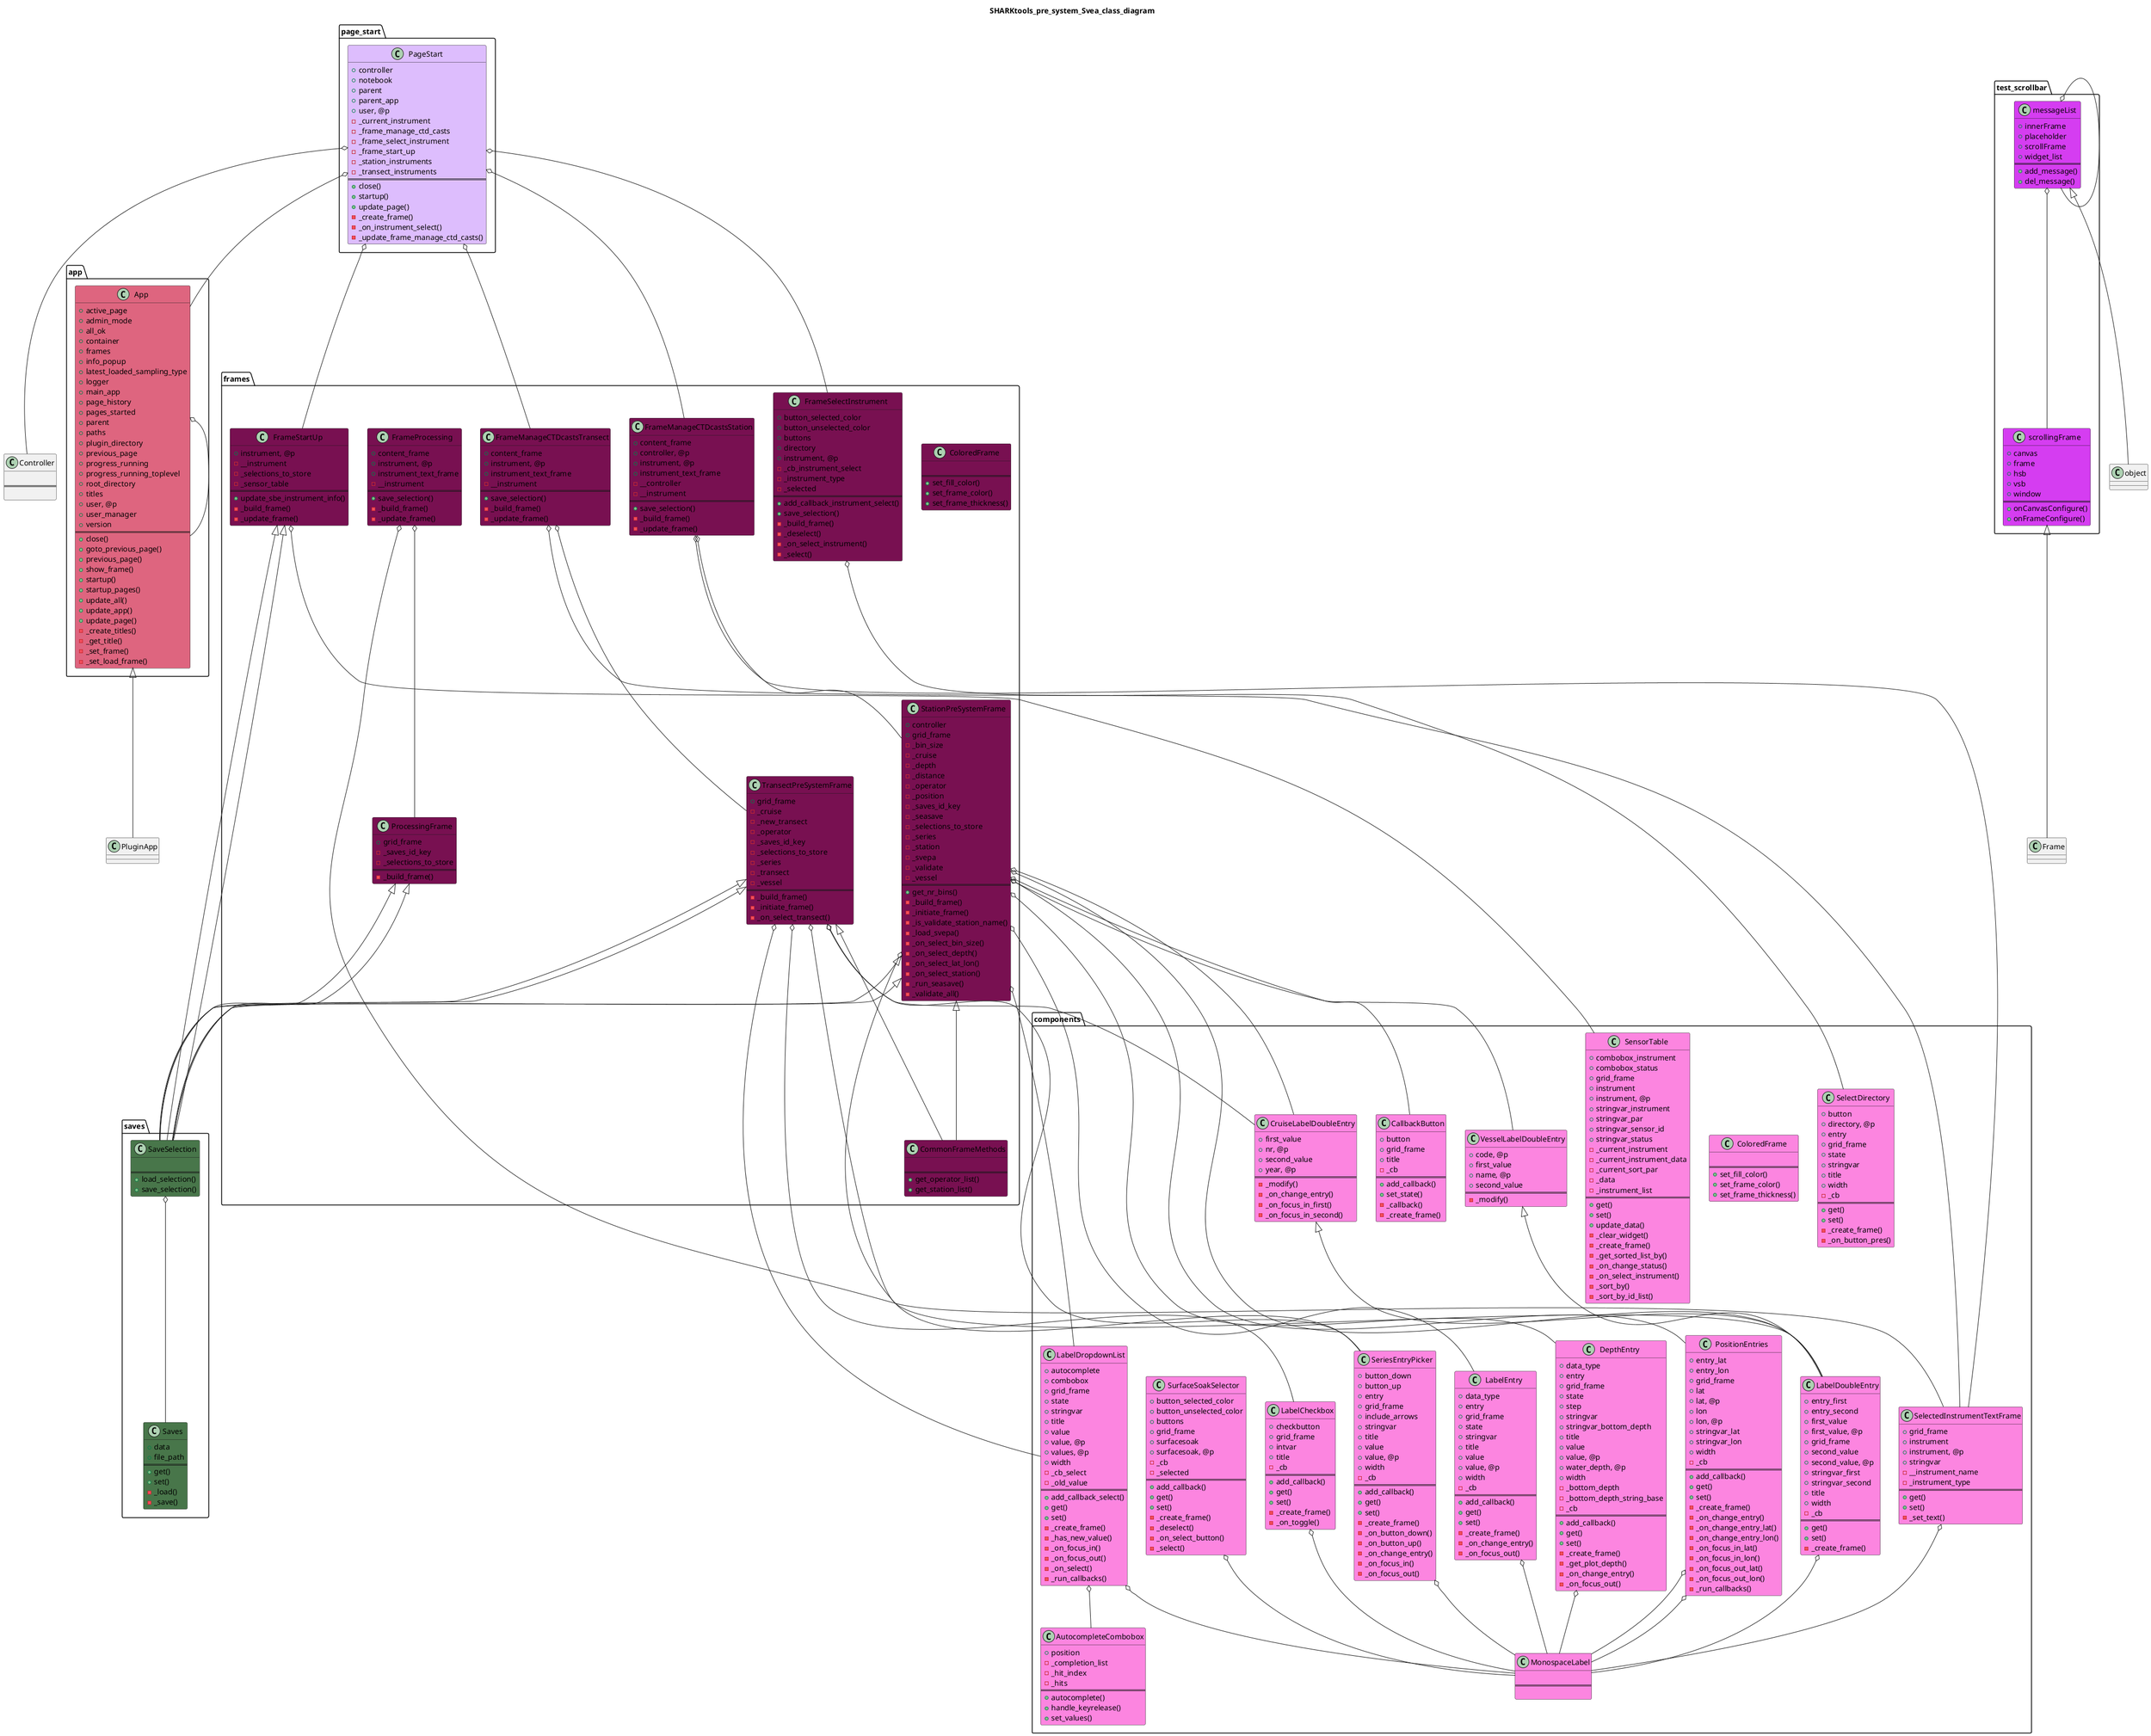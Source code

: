 @startuml

title SHARKtools_pre_system_Svea_class_diagram

class Controller  {
	
==
	
}

class app.App #DE657F {
	+active_page
	+admin_mode
	+all_ok
	+container
	+frames
	+info_popup
	+latest_loaded_sampling_type
	+logger
	+main_app
	+page_history
	+pages_started
	+parent
	+paths
	+plugin_directory
	+previous_page
	+progress_running
	+progress_running_toplevel
	+root_directory
	+titles
	+user, @p
	+user_manager
	+version
==
	+close()
	+goto_previous_page()
	+previous_page()
	+show_frame()
	+startup()
	+startup_pages()
	+update_all()
	+update_app()
	+update_page()
	-_create_titles()
	-_get_title()
	-_set_frame()
	-_set_load_frame()
}

class components.AutocompleteCombobox #FC85E0 {
	+position
	-_completion_list
	-_hit_index
	-_hits
==
	+autocomplete()
	+handle_keyrelease()
	+set_values()
}

class components.CallbackButton #FC85E0 {
	+button
	+grid_frame
	+title
	-_cb
==
	+add_callback()
	+set_state()
	-_callback()
	-_create_frame()
}

class components.ColoredFrame #FC85E0 {
	
==
	+set_fill_color()
	+set_frame_color()
	+set_frame_thickness()
}

class components.CruiseLabelDoubleEntry #FC85E0 {
	+first_value
	+nr, @p
	+second_value
	+year, @p
==
	-_modify()
	-_on_change_entry()
	-_on_focus_in_first()
	-_on_focus_in_second()
}

class components.DepthEntry #FC85E0 {
	+data_type
	+entry
	+grid_frame
	+state
	+step
	+stringvar
	+stringvar_bottom_depth
	+title
	+value
	+value, @p
	+water_depth, @p
	+width
	-_bottom_depth
	-_bottom_depth_string_base
	-_cb
==
	+add_callback()
	+get()
	+set()
	-_create_frame()
	-_get_plot_depth()
	-_on_change_entry()
	-_on_focus_out()
}

class components.LabelCheckbox #FC85E0 {
	+checkbutton
	+grid_frame
	+intvar
	+title
	-_cb
==
	+add_callback()
	+get()
	+set()
	-_create_frame()
	-_on_toggle()
}

class components.LabelDoubleEntry #FC85E0 {
	+entry_first
	+entry_second
	+first_value
	+first_value, @p
	+grid_frame
	+second_value
	+second_value, @p
	+stringvar_first
	+stringvar_second
	+title
	+width
	-_cb
==
	+get()
	+set()
	-_create_frame()
}

class components.LabelDropdownList #FC85E0 {
	+autocomplete
	+combobox
	+grid_frame
	+state
	+stringvar
	+title
	+value
	+value, @p
	+values, @p
	+width
	-_cb_select
	-_old_value
==
	+add_callback_select()
	+get()
	+set()
	-_create_frame()
	-_has_new_value()
	-_on_focus_in()
	-_on_focus_out()
	-_on_select()
	-_run_callbacks()
}

class components.LabelEntry #FC85E0 {
	+data_type
	+entry
	+grid_frame
	+state
	+stringvar
	+title
	+value
	+value, @p
	+width
	-_cb
==
	+add_callback()
	+get()
	+set()
	-_create_frame()
	-_on_change_entry()
	-_on_focus_out()
}

class components.MonospaceLabel #FC85E0 {
	
==
	
}

class components.PositionEntries #FC85E0 {
	+entry_lat
	+entry_lon
	+grid_frame
	+lat
	+lat, @p
	+lon
	+lon, @p
	+stringvar_lat
	+stringvar_lon
	+width
	-_cb
==
	+add_callback()
	+get()
	+set()
	-_create_frame()
	-_on_change_entry()
	-_on_change_entry_lat()
	-_on_change_entry_lon()
	-_on_focus_in_lat()
	-_on_focus_in_lon()
	-_on_focus_out_lat()
	-_on_focus_out_lon()
	-_run_callbacks()
}

class components.SelectDirectory #FC85E0 {
	+button
	+directory, @p
	+entry
	+grid_frame
	+state
	+stringvar
	+title
	+width
	-_cb
==
	+get()
	+set()
	-_create_frame()
	-_on_button_pres()
}

class components.SelectedInstrumentTextFrame #FC85E0 {
	+grid_frame
	+instrument
	+instrument, @p
	+stringvar
	-__instrument_name
	-_instrument_type
==
	+get()
	+set()
	-_set_text()
}

class components.SensorTable #FC85E0 {
	+combobox_instrument
	+combobox_status
	+grid_frame
	+instrument
	+instrument, @p
	+stringvar_instrument
	+stringvar_par
	+stringvar_sensor_id
	+stringvar_status
	-_current_instrument
	-_current_instrument_data
	-_current_sort_par
	-_data
	-_instrument_list
==
	+get()
	+set()
	+update_data()
	-_clear_widget()
	-_create_frame()
	-_get_sorted_list_by()
	-_on_change_status()
	-_on_select_instrument()
	-_sort_by()
	-_sort_by_id_list()
}

class components.SeriesEntryPicker #FC85E0 {
	+button_down
	+button_up
	+entry
	+grid_frame
	+include_arrows
	+stringvar
	+title
	+value
	+value, @p
	+width
	-_cb
==
	+add_callback()
	+get()
	+set()
	-_create_frame()
	-_on_button_down()
	-_on_button_up()
	-_on_change_entry()
	-_on_focus_in()
	-_on_focus_out()
}

class components.SurfaceSoakSelector #FC85E0 {
	+button_selected_color
	+button_unselected_color
	+buttons
	+grid_frame
	+surfacesoak
	+surfacesoak, @p
	-_cb
	-_selected
==
	+add_callback()
	+get()
	+set()
	-_create_frame()
	-_deselect()
	-_on_select_button()
	-_select()
}

class components.VesselLabelDoubleEntry #FC85E0 {
	+code, @p
	+first_value
	+name, @p
	+second_value
==
	-_modify()
}

class frames.ColoredFrame #781051 {
	
==
	+set_fill_color()
	+set_frame_color()
	+set_frame_thickness()
}

class frames.CommonFrameMethods #781051 {
	
==
	+get_operator_list()
	+get_station_list()
}

class frames.FrameManageCTDcastsStation #781051 {
	+content_frame
	+controller, @p
	+instrument, @p
	+instrument_text_frame
	-__controller
	-__instrument
==
	+save_selection()
	-_build_frame()
	-_update_frame()
}

class frames.FrameManageCTDcastsTransect #781051 {
	+content_frame
	+instrument, @p
	+instrument_text_frame
	-__instrument
==
	+save_selection()
	-_build_frame()
	-_update_frame()
}

class frames.FrameProcessing #781051 {
	+content_frame
	+instrument, @p
	+instrument_text_frame
	-__instrument
==
	+save_selection()
	-_build_frame()
	-_update_frame()
}

class frames.FrameSelectInstrument #781051 {
	+button_selected_color
	+button_unselected_color
	+buttons
	+directory
	+instrument, @p
	-_cb_instrument_select
	-_instrument_type
	-_selected
==
	+add_callback_instrument_select()
	+save_selection()
	-_build_frame()
	-_deselect()
	-_on_select_instrument()
	-_select()
}

class frames.FrameStartUp #781051 {
	+instrument, @p
	-__instrument
	-_selections_to_store
	-_sensor_table
==
	+update_sbe_instrument_info()
	-_build_frame()
	-_update_frame()
}

class frames.ProcessingFrame #781051 {
	+grid_frame
	-_saves_id_key
	-_selections_to_store
==
	-_build_frame()
}

class frames.StationPreSystemFrame #781051 {
	+controller
	+grid_frame
	-_bin_size
	-_cruise
	-_depth
	-_distance
	-_operator
	-_position
	-_saves_id_key
	-_seasave
	-_selections_to_store
	-_series
	-_station
	-_svepa
	-_validate
	-_vessel
==
	+get_nr_bins()
	-_build_frame()
	-_initiate_frame()
	-_is_validate_station_name()
	-_load_svepa()
	-_on_select_bin_size()
	-_on_select_depth()
	-_on_select_lat_lon()
	-_on_select_station()
	-_run_seasave()
	-_validate_all()
}

class frames.TransectPreSystemFrame #781051 {
	+grid_frame
	-_cruise
	-_new_transect
	-_operator
	-_saves_id_key
	-_selections_to_store
	-_series
	-_transect
	-_vessel
==
	-_build_frame()
	-_initiate_frame()
	-_on_select_transect()
}

class page_start.PageStart #DDBDFD {
	+controller
	+notebook
	+parent
	+parent_app
	+user, @p
	-_current_instrument
	-_frame_manage_ctd_casts
	-_frame_select_instrument
	-_frame_start_up
	-_station_instruments
	-_transect_instruments
==
	+close()
	+startup()
	+update_page()
	-_create_frame()
	-_on_instrument_select()
	-_update_frame_manage_ctd_casts()
}

class saves.SaveSelection #48764A {
	
==
	+load_selection()
	+save_selection()
}

class saves.Saves #48764A {
	+data
	+file_path
==
	+get()
	+set()
	-_load()
	-_save()
}

class test_scrollbar.messageList #D53DF1 {
	+innerFrame
	+placeholder
	+scrollFrame
	+widget_list
==
	+add_message()
	+del_message()
}

class test_scrollbar.scrollingFrame #D53DF1 {
	+canvas
	+frame
	+hsb
	+vsb
	+window
==
	+onCanvasConfigure()
	+onFrameConfigure()
}


app.App <|-- PluginApp

test_scrollbar.scrollingFrame <|-- Frame

test_scrollbar.messageList <|-- object







components.CruiseLabelDoubleEntry <|-- components.LabelDoubleEntry



components.VesselLabelDoubleEntry <|-- components.LabelDoubleEntry









frames.StationPreSystemFrame <|-- SaveSelection
frames.StationPreSystemFrame <|-- frames.CommonFrameMethods
frames.StationPreSystemFrame <|-- saves.SaveSelection

frames.TransectPreSystemFrame <|-- SaveSelection
frames.TransectPreSystemFrame <|-- frames.CommonFrameMethods
frames.TransectPreSystemFrame <|-- saves.SaveSelection

frames.ProcessingFrame <|-- SaveSelection
frames.ProcessingFrame <|-- saves.SaveSelection



frames.FrameStartUp <|-- SaveSelection
frames.FrameStartUp <|-- saves.SaveSelection




app.App o-- app.App

saves.SaveSelection o-- saves.Saves

test_scrollbar.messageList o-- test_scrollbar.scrollingFrame
test_scrollbar.messageList o-- test_scrollbar.messageList

components.LabelDropdownList o-- components.MonospaceLabel
components.LabelDropdownList o-- components.AutocompleteCombobox

components.LabelEntry o-- components.MonospaceLabel

components.LabelDoubleEntry o-- components.MonospaceLabel

components.DepthEntry o-- components.MonospaceLabel

components.SelectedInstrumentTextFrame o-- components.MonospaceLabel

components.SeriesEntryPicker o-- components.MonospaceLabel

components.SurfaceSoakSelector o-- components.MonospaceLabel

components.LabelCheckbox o-- components.MonospaceLabel

components.PositionEntries o-- components.MonospaceLabel
components.PositionEntries o-- components.MonospaceLabel

frames.FrameProcessing o-- frames.ProcessingFrame
frames.FrameProcessing o-- components.SelectedInstrumentTextFrame

frames.FrameManageCTDcastsStation o-- frames.StationPreSystemFrame
frames.FrameManageCTDcastsStation o-- components.SelectedInstrumentTextFrame

frames.FrameManageCTDcastsTransect o-- frames.TransectPreSystemFrame
frames.FrameManageCTDcastsTransect o-- components.SelectedInstrumentTextFrame

page_start.PageStart o-- Controller
page_start.PageStart o-- app.App
page_start.PageStart o-- frames.FrameSelectInstrument
page_start.PageStart o-- frames.FrameStartUp
page_start.PageStart o-- frames.FrameManageCTDcastsStation
page_start.PageStart o-- frames.FrameManageCTDcastsTransect

frames.StationPreSystemFrame o-- components.CruiseLabelDoubleEntry
frames.StationPreSystemFrame o-- components.LabelDoubleEntry
frames.StationPreSystemFrame o-- components.SeriesEntryPicker
frames.StationPreSystemFrame o-- components.LabelDropdownList
frames.StationPreSystemFrame o-- components.LabelEntry
frames.StationPreSystemFrame o-- components.DepthEntry
frames.StationPreSystemFrame o-- components.VesselLabelDoubleEntry
frames.StationPreSystemFrame o-- components.CallbackButton
frames.StationPreSystemFrame o-- components.PositionEntries

frames.TransectPreSystemFrame o-- components.CruiseLabelDoubleEntry
frames.TransectPreSystemFrame o-- components.LabelDoubleEntry
frames.TransectPreSystemFrame o-- components.SeriesEntryPicker
frames.TransectPreSystemFrame o-- components.LabelDropdownList
frames.TransectPreSystemFrame o-- components.LabelCheckbox

frames.FrameSelectInstrument o-- components.SelectDirectory

frames.FrameStartUp o-- components.SensorTable

@enduml